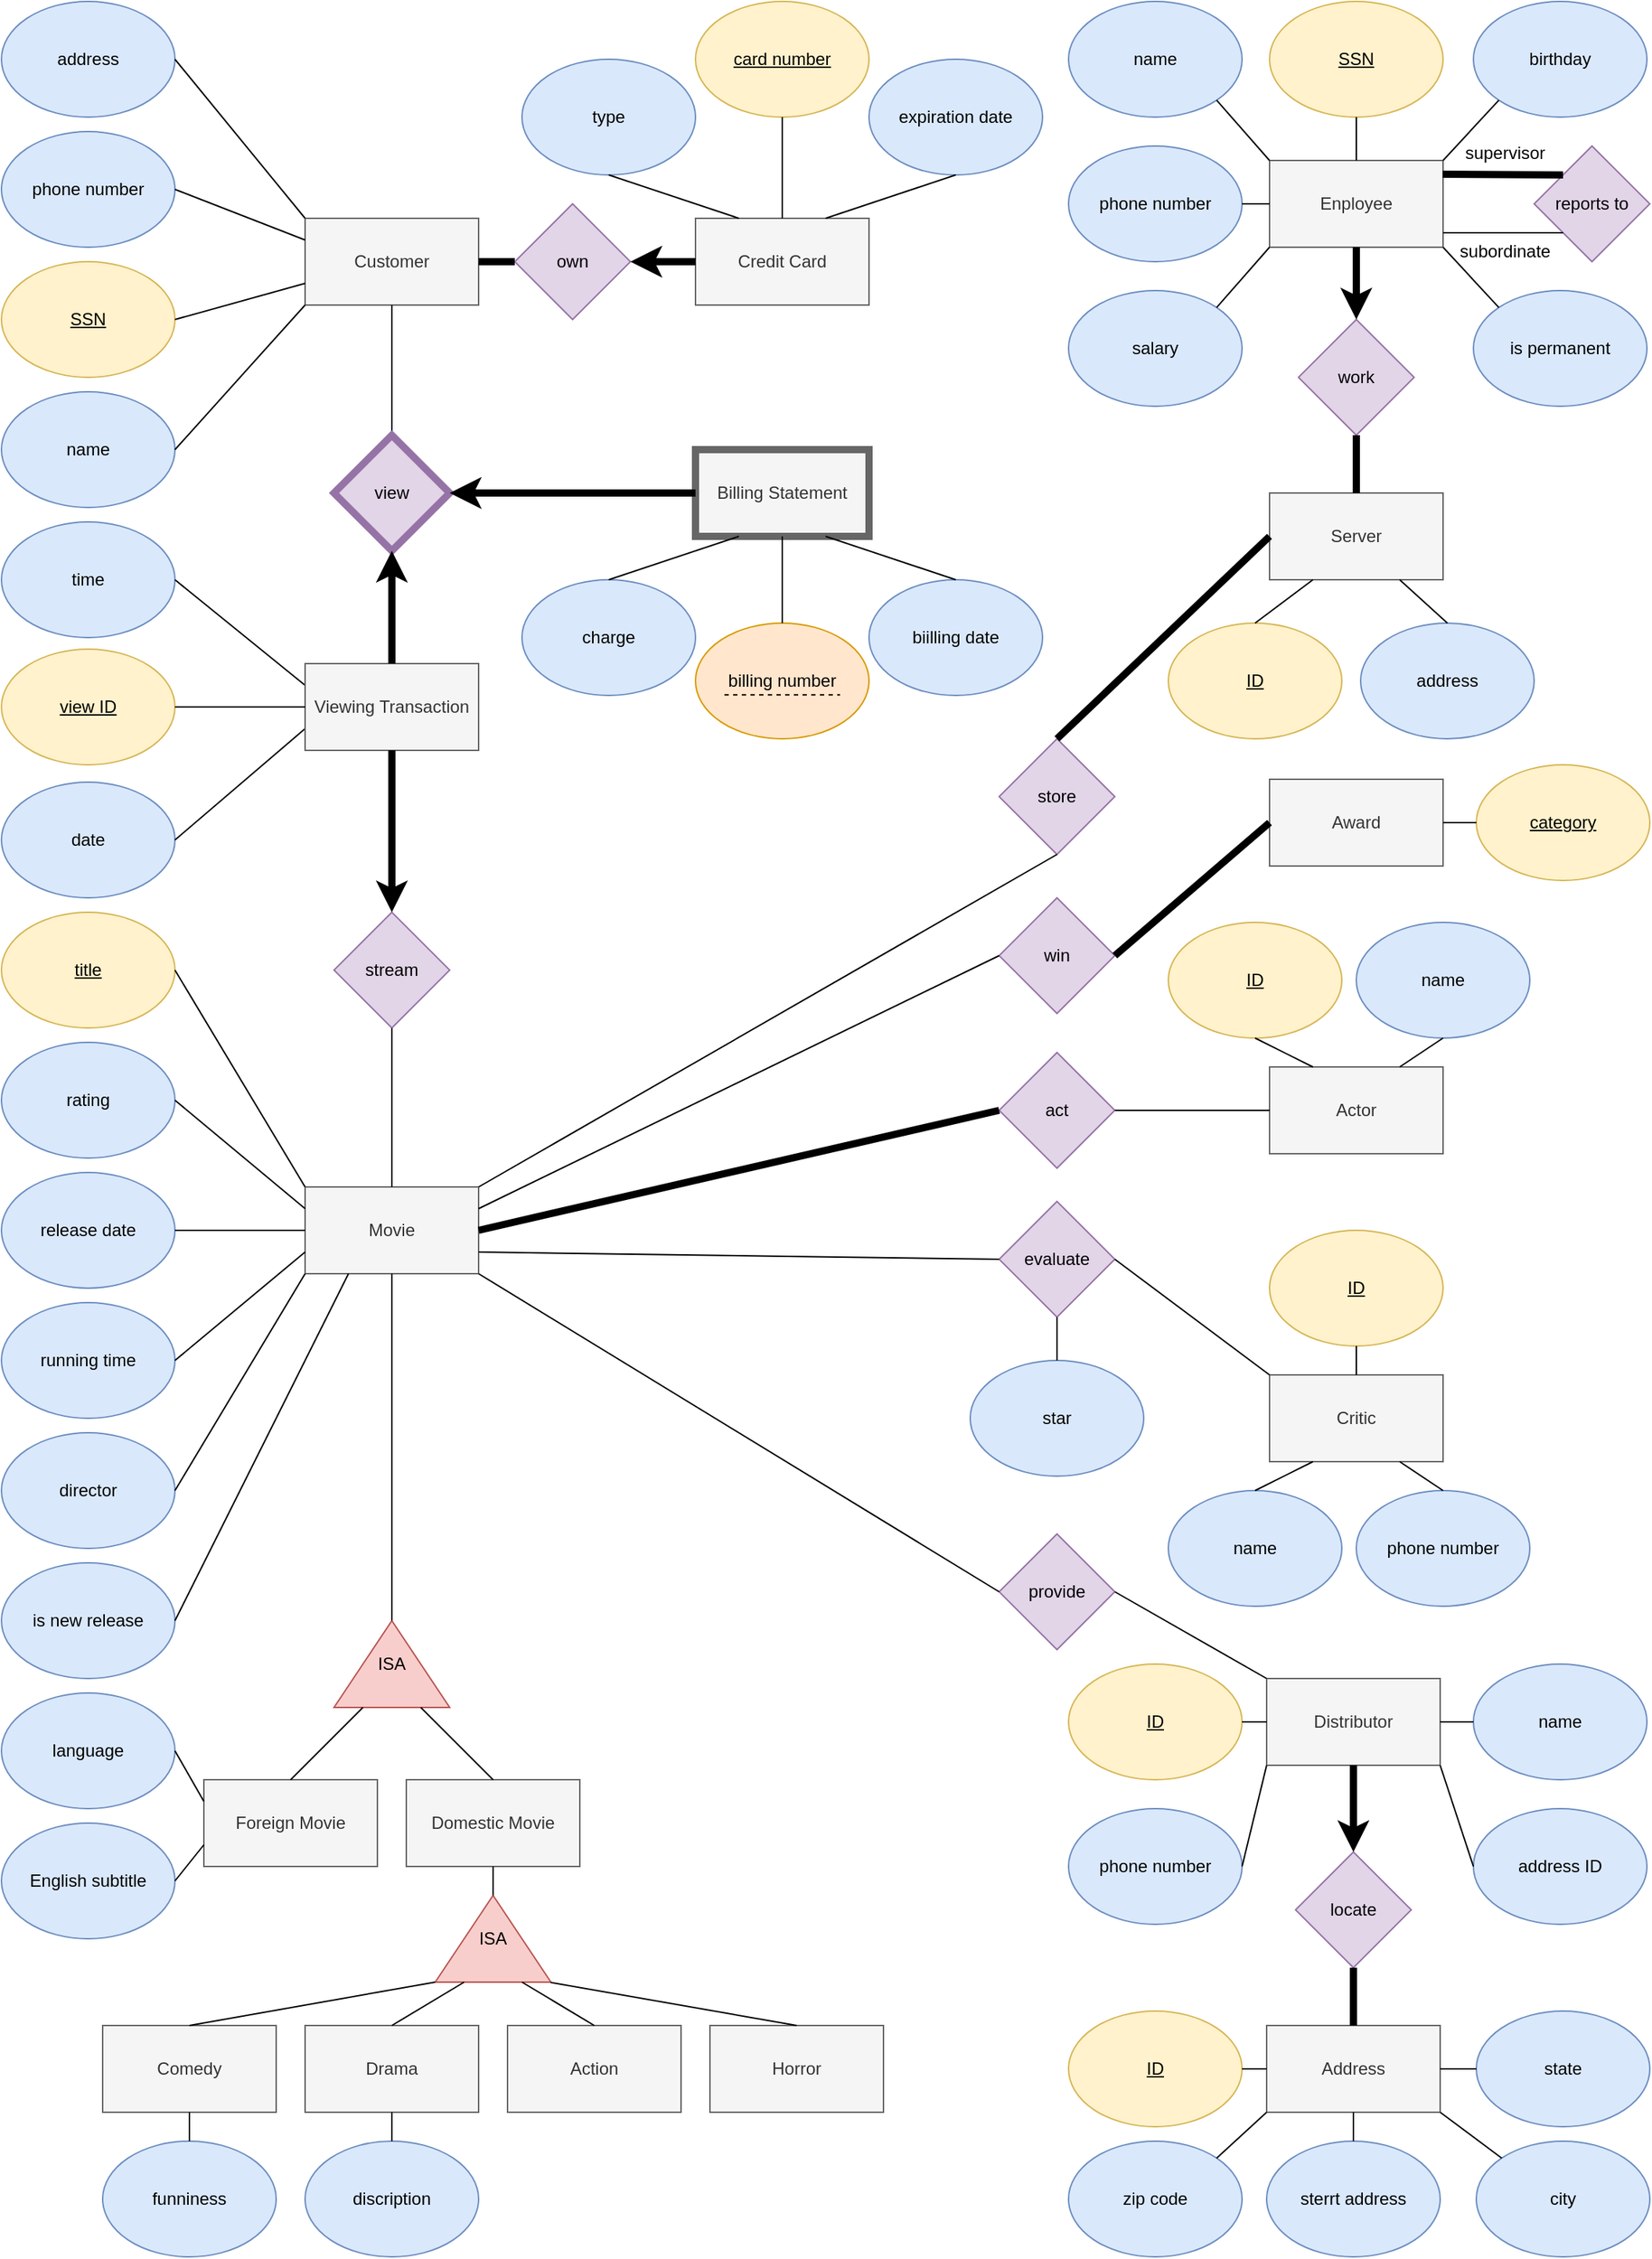 <mxfile version="20.8.16" type="device"><diagram name="第1頁" id="A04Di_nilx83HMJyMFbC"><mxGraphModel dx="794" dy="1194" grid="1" gridSize="10" guides="1" tooltips="1" connect="1" arrows="1" fold="1" page="1" pageScale="1" pageWidth="1169" pageHeight="1654" math="0" shadow="0"><root><mxCell id="0"/><mxCell id="1" parent="0"/><mxCell id="D5m95HK6AypyrsW_iM36-2" value="Movie" style="rounded=0;whiteSpace=wrap;html=1;fillColor=#f5f5f5;fontColor=#333333;strokeColor=#666666;" parent="1" vertex="1"><mxGeometry x="230" y="840" width="120" height="60" as="geometry"/></mxCell><mxCell id="D5m95HK6AypyrsW_iM36-3" value="ISA" style="triangle;whiteSpace=wrap;html=1;direction=north;fillColor=#f8cecc;strokeColor=#b85450;" parent="1" vertex="1"><mxGeometry x="250" y="1140" width="80" height="60" as="geometry"/></mxCell><mxCell id="D5m95HK6AypyrsW_iM36-4" value="Foreign Movie" style="rounded=0;whiteSpace=wrap;html=1;fillColor=#f5f5f5;fontColor=#333333;strokeColor=#666666;" parent="1" vertex="1"><mxGeometry x="160" y="1250" width="120" height="60" as="geometry"/></mxCell><mxCell id="D5m95HK6AypyrsW_iM36-5" value="Domestic Movie" style="rounded=0;whiteSpace=wrap;html=1;fillColor=#f5f5f5;fontColor=#333333;strokeColor=#666666;" parent="1" vertex="1"><mxGeometry x="300" y="1250" width="120" height="60" as="geometry"/></mxCell><mxCell id="D5m95HK6AypyrsW_iM36-6" value="" style="endArrow=none;html=1;rounded=0;entryX=0.5;entryY=1;entryDx=0;entryDy=0;exitX=1;exitY=0.5;exitDx=0;exitDy=0;" parent="1" source="D5m95HK6AypyrsW_iM36-3" target="D5m95HK6AypyrsW_iM36-2" edge="1"><mxGeometry width="50" height="50" relative="1" as="geometry"><mxPoint x="340" y="1090" as="sourcePoint"/><mxPoint x="280" y="1210" as="targetPoint"/></mxGeometry></mxCell><mxCell id="D5m95HK6AypyrsW_iM36-7" value="" style="endArrow=none;html=1;rounded=0;entryX=0;entryY=0.25;entryDx=0;entryDy=0;exitX=0.5;exitY=0;exitDx=0;exitDy=0;" parent="1" source="D5m95HK6AypyrsW_iM36-4" target="D5m95HK6AypyrsW_iM36-3" edge="1"><mxGeometry width="50" height="50" relative="1" as="geometry"><mxPoint x="230" y="1370" as="sourcePoint"/><mxPoint x="260" y="1170" as="targetPoint"/></mxGeometry></mxCell><mxCell id="D5m95HK6AypyrsW_iM36-8" value="" style="endArrow=none;html=1;rounded=0;exitX=0.5;exitY=0;exitDx=0;exitDy=0;entryX=0;entryY=0.75;entryDx=0;entryDy=0;" parent="1" source="D5m95HK6AypyrsW_iM36-5" target="D5m95HK6AypyrsW_iM36-3" edge="1"><mxGeometry width="50" height="50" relative="1" as="geometry"><mxPoint x="190" y="1330" as="sourcePoint"/><mxPoint x="350" y="1150" as="targetPoint"/></mxGeometry></mxCell><mxCell id="D5m95HK6AypyrsW_iM36-10" value="ISA" style="triangle;whiteSpace=wrap;html=1;direction=north;fillColor=#f8cecc;strokeColor=#b85450;" parent="1" vertex="1"><mxGeometry x="320" y="1330" width="80" height="60" as="geometry"/></mxCell><mxCell id="D5m95HK6AypyrsW_iM36-11" value="&lt;u&gt;title&lt;/u&gt;" style="ellipse;whiteSpace=wrap;html=1;fillColor=#fff2cc;strokeColor=#d6b656;" parent="1" vertex="1"><mxGeometry x="20" y="650" width="120" height="80" as="geometry"/></mxCell><mxCell id="D5m95HK6AypyrsW_iM36-12" value="release date" style="ellipse;whiteSpace=wrap;html=1;fillColor=#dae8fc;strokeColor=#6c8ebf;" parent="1" vertex="1"><mxGeometry x="20" y="830" width="120" height="80" as="geometry"/></mxCell><mxCell id="D5m95HK6AypyrsW_iM36-13" value="rating" style="ellipse;whiteSpace=wrap;html=1;fillColor=#dae8fc;strokeColor=#6c8ebf;" parent="1" vertex="1"><mxGeometry x="20" y="740" width="120" height="80" as="geometry"/></mxCell><mxCell id="D5m95HK6AypyrsW_iM36-14" value="running time" style="ellipse;whiteSpace=wrap;html=1;fillColor=#dae8fc;strokeColor=#6c8ebf;" parent="1" vertex="1"><mxGeometry x="20" y="920" width="120" height="80" as="geometry"/></mxCell><mxCell id="D5m95HK6AypyrsW_iM36-15" value="director" style="ellipse;whiteSpace=wrap;html=1;fillColor=#dae8fc;strokeColor=#6c8ebf;" parent="1" vertex="1"><mxGeometry x="20" y="1010" width="120" height="80" as="geometry"/></mxCell><mxCell id="D5m95HK6AypyrsW_iM36-17" value="" style="endArrow=none;html=1;rounded=0;exitX=1;exitY=0.5;exitDx=0;exitDy=0;entryX=0;entryY=0.25;entryDx=0;entryDy=0;" parent="1" source="D5m95HK6AypyrsW_iM36-13" target="D5m95HK6AypyrsW_iM36-2" edge="1"><mxGeometry width="50" height="50" relative="1" as="geometry"><mxPoint x="270" y="920" as="sourcePoint"/><mxPoint x="320" y="870" as="targetPoint"/></mxGeometry></mxCell><mxCell id="D5m95HK6AypyrsW_iM36-18" value="" style="endArrow=none;html=1;rounded=0;exitX=1;exitY=0.5;exitDx=0;exitDy=0;entryX=0;entryY=0.5;entryDx=0;entryDy=0;" parent="1" source="D5m95HK6AypyrsW_iM36-12" target="D5m95HK6AypyrsW_iM36-2" edge="1"><mxGeometry width="50" height="50" relative="1" as="geometry"><mxPoint x="270" y="920" as="sourcePoint"/><mxPoint x="320" y="870" as="targetPoint"/></mxGeometry></mxCell><mxCell id="D5m95HK6AypyrsW_iM36-19" value="" style="endArrow=none;html=1;rounded=0;exitX=1;exitY=0.5;exitDx=0;exitDy=0;entryX=0;entryY=0.75;entryDx=0;entryDy=0;" parent="1" source="D5m95HK6AypyrsW_iM36-14" target="D5m95HK6AypyrsW_iM36-2" edge="1"><mxGeometry width="50" height="50" relative="1" as="geometry"><mxPoint x="270" y="920" as="sourcePoint"/><mxPoint x="320" y="870" as="targetPoint"/></mxGeometry></mxCell><mxCell id="D5m95HK6AypyrsW_iM36-20" value="" style="endArrow=none;html=1;rounded=0;entryX=1;entryY=0.5;entryDx=0;entryDy=0;exitX=0;exitY=0;exitDx=0;exitDy=0;" parent="1" source="D5m95HK6AypyrsW_iM36-2" target="D5m95HK6AypyrsW_iM36-11" edge="1"><mxGeometry width="50" height="50" relative="1" as="geometry"><mxPoint x="270" y="920" as="sourcePoint"/><mxPoint x="320" y="870" as="targetPoint"/></mxGeometry></mxCell><mxCell id="D5m95HK6AypyrsW_iM36-21" value="" style="endArrow=none;html=1;rounded=0;entryX=1;entryY=0.5;entryDx=0;entryDy=0;exitX=0;exitY=1;exitDx=0;exitDy=0;" parent="1" source="D5m95HK6AypyrsW_iM36-2" target="D5m95HK6AypyrsW_iM36-15" edge="1"><mxGeometry width="50" height="50" relative="1" as="geometry"><mxPoint x="270" y="920" as="sourcePoint"/><mxPoint x="320" y="870" as="targetPoint"/></mxGeometry></mxCell><mxCell id="D5m95HK6AypyrsW_iM36-22" value="Actor" style="rounded=0;whiteSpace=wrap;html=1;fillColor=#f5f5f5;fontColor=#333333;strokeColor=#666666;" parent="1" vertex="1"><mxGeometry x="897" y="757" width="120" height="60" as="geometry"/></mxCell><mxCell id="D5m95HK6AypyrsW_iM36-23" value="&lt;u&gt;ID&lt;/u&gt;" style="ellipse;whiteSpace=wrap;html=1;fillColor=#fff2cc;strokeColor=#d6b656;" parent="1" vertex="1"><mxGeometry x="827" y="657" width="120" height="80" as="geometry"/></mxCell><mxCell id="D5m95HK6AypyrsW_iM36-24" value="name" style="ellipse;whiteSpace=wrap;html=1;fillColor=#dae8fc;strokeColor=#6c8ebf;" parent="1" vertex="1"><mxGeometry x="957" y="657" width="120" height="80" as="geometry"/></mxCell><mxCell id="D5m95HK6AypyrsW_iM36-25" value="act" style="rhombus;whiteSpace=wrap;html=1;fillColor=#e1d5e7;strokeColor=#9673a6;" parent="1" vertex="1"><mxGeometry x="710" y="747" width="80" height="80" as="geometry"/></mxCell><mxCell id="D5m95HK6AypyrsW_iM36-26" value="" style="endArrow=none;html=1;rounded=0;exitX=1;exitY=0.5;exitDx=0;exitDy=0;entryX=0;entryY=0.5;entryDx=0;entryDy=0;strokeWidth=5;" parent="1" source="D5m95HK6AypyrsW_iM36-2" target="D5m95HK6AypyrsW_iM36-25" edge="1"><mxGeometry width="50" height="50" relative="1" as="geometry"><mxPoint x="470" y="870" as="sourcePoint"/><mxPoint x="670" y="940" as="targetPoint"/></mxGeometry></mxCell><mxCell id="D5m95HK6AypyrsW_iM36-27" value="" style="endArrow=none;html=1;rounded=0;entryX=0;entryY=0.5;entryDx=0;entryDy=0;exitX=1;exitY=0.5;exitDx=0;exitDy=0;" parent="1" source="D5m95HK6AypyrsW_iM36-25" target="D5m95HK6AypyrsW_iM36-22" edge="1"><mxGeometry width="50" height="50" relative="1" as="geometry"><mxPoint x="827" y="787" as="sourcePoint"/><mxPoint x="847" y="737" as="targetPoint"/></mxGeometry></mxCell><mxCell id="D5m95HK6AypyrsW_iM36-28" value="" style="endArrow=none;html=1;rounded=0;strokeWidth=1;entryX=0.5;entryY=1;entryDx=0;entryDy=0;exitX=0.25;exitY=0;exitDx=0;exitDy=0;" parent="1" source="D5m95HK6AypyrsW_iM36-22" target="D5m95HK6AypyrsW_iM36-23" edge="1"><mxGeometry width="50" height="50" relative="1" as="geometry"><mxPoint x="797" y="787" as="sourcePoint"/><mxPoint x="847" y="737" as="targetPoint"/></mxGeometry></mxCell><mxCell id="D5m95HK6AypyrsW_iM36-29" value="" style="endArrow=none;html=1;rounded=0;strokeWidth=1;entryX=0.5;entryY=1;entryDx=0;entryDy=0;exitX=0.75;exitY=0;exitDx=0;exitDy=0;" parent="1" source="D5m95HK6AypyrsW_iM36-22" target="D5m95HK6AypyrsW_iM36-24" edge="1"><mxGeometry width="50" height="50" relative="1" as="geometry"><mxPoint x="787" y="787" as="sourcePoint"/><mxPoint x="837" y="737" as="targetPoint"/></mxGeometry></mxCell><mxCell id="D5m95HK6AypyrsW_iM36-30" value="" style="endArrow=none;html=1;rounded=0;strokeWidth=1;exitX=0.5;exitY=1;exitDx=0;exitDy=0;entryX=1;entryY=0.5;entryDx=0;entryDy=0;" parent="1" source="D5m95HK6AypyrsW_iM36-5" target="D5m95HK6AypyrsW_iM36-10" edge="1"><mxGeometry width="50" height="50" relative="1" as="geometry"><mxPoint x="440" y="1190" as="sourcePoint"/><mxPoint x="490" y="1140" as="targetPoint"/></mxGeometry></mxCell><mxCell id="D5m95HK6AypyrsW_iM36-31" value="language" style="ellipse;whiteSpace=wrap;html=1;fillColor=#dae8fc;strokeColor=#6c8ebf;" parent="1" vertex="1"><mxGeometry x="20" y="1190" width="120" height="80" as="geometry"/></mxCell><mxCell id="D5m95HK6AypyrsW_iM36-32" value="English subtitle" style="ellipse;whiteSpace=wrap;html=1;fillColor=#dae8fc;strokeColor=#6c8ebf;" parent="1" vertex="1"><mxGeometry x="20" y="1280" width="120" height="80" as="geometry"/></mxCell><mxCell id="D5m95HK6AypyrsW_iM36-33" value="" style="endArrow=none;html=1;rounded=0;strokeWidth=1;exitX=1;exitY=0.5;exitDx=0;exitDy=0;entryX=0;entryY=0.25;entryDx=0;entryDy=0;" parent="1" source="D5m95HK6AypyrsW_iM36-31" target="D5m95HK6AypyrsW_iM36-4" edge="1"><mxGeometry width="50" height="50" relative="1" as="geometry"><mxPoint x="280" y="1230" as="sourcePoint"/><mxPoint x="330" y="1180" as="targetPoint"/></mxGeometry></mxCell><mxCell id="D5m95HK6AypyrsW_iM36-34" value="" style="endArrow=none;html=1;rounded=0;strokeWidth=1;exitX=1;exitY=0.5;exitDx=0;exitDy=0;entryX=0;entryY=0.75;entryDx=0;entryDy=0;" parent="1" source="D5m95HK6AypyrsW_iM36-32" target="D5m95HK6AypyrsW_iM36-4" edge="1"><mxGeometry width="50" height="50" relative="1" as="geometry"><mxPoint x="280" y="1230" as="sourcePoint"/><mxPoint x="330" y="1180" as="targetPoint"/></mxGeometry></mxCell><mxCell id="D5m95HK6AypyrsW_iM36-35" value="Drama" style="rounded=0;whiteSpace=wrap;html=1;fillColor=#f5f5f5;fontColor=#333333;strokeColor=#666666;" parent="1" vertex="1"><mxGeometry x="230" y="1420" width="120" height="60" as="geometry"/></mxCell><mxCell id="D5m95HK6AypyrsW_iM36-37" value="Action" style="rounded=0;whiteSpace=wrap;html=1;fillColor=#f5f5f5;fontColor=#333333;strokeColor=#666666;" parent="1" vertex="1"><mxGeometry x="370" y="1420" width="120" height="60" as="geometry"/></mxCell><mxCell id="D5m95HK6AypyrsW_iM36-38" value="Horror" style="rounded=0;whiteSpace=wrap;html=1;fillColor=#f5f5f5;fontColor=#333333;strokeColor=#666666;" parent="1" vertex="1"><mxGeometry x="510" y="1420" width="120" height="60" as="geometry"/></mxCell><mxCell id="D5m95HK6AypyrsW_iM36-39" value="Comedy" style="rounded=0;whiteSpace=wrap;html=1;fillColor=#f5f5f5;fontColor=#333333;strokeColor=#666666;" parent="1" vertex="1"><mxGeometry x="90" y="1420" width="120" height="60" as="geometry"/></mxCell><mxCell id="D5m95HK6AypyrsW_iM36-40" value="" style="endArrow=none;html=1;rounded=0;strokeWidth=1;exitX=0.5;exitY=0;exitDx=0;exitDy=0;entryX=0;entryY=0;entryDx=0;entryDy=0;entryPerimeter=0;" parent="1" source="D5m95HK6AypyrsW_iM36-39" target="D5m95HK6AypyrsW_iM36-10" edge="1"><mxGeometry width="50" height="50" relative="1" as="geometry"><mxPoint x="280" y="1200" as="sourcePoint"/><mxPoint x="330" y="1150" as="targetPoint"/></mxGeometry></mxCell><mxCell id="D5m95HK6AypyrsW_iM36-41" value="" style="endArrow=none;html=1;rounded=0;strokeWidth=1;exitX=0.5;exitY=0;exitDx=0;exitDy=0;entryX=0;entryY=0.25;entryDx=0;entryDy=0;" parent="1" source="D5m95HK6AypyrsW_iM36-35" target="D5m95HK6AypyrsW_iM36-10" edge="1"><mxGeometry width="50" height="50" relative="1" as="geometry"><mxPoint x="280" y="1200" as="sourcePoint"/><mxPoint x="330" y="1150" as="targetPoint"/></mxGeometry></mxCell><mxCell id="D5m95HK6AypyrsW_iM36-42" value="" style="endArrow=none;html=1;rounded=0;strokeWidth=1;exitX=0.5;exitY=0;exitDx=0;exitDy=0;entryX=0;entryY=0.75;entryDx=0;entryDy=0;" parent="1" source="D5m95HK6AypyrsW_iM36-37" target="D5m95HK6AypyrsW_iM36-10" edge="1"><mxGeometry width="50" height="50" relative="1" as="geometry"><mxPoint x="280" y="1200" as="sourcePoint"/><mxPoint x="330" y="1150" as="targetPoint"/></mxGeometry></mxCell><mxCell id="D5m95HK6AypyrsW_iM36-43" value="" style="endArrow=none;html=1;rounded=0;strokeWidth=1;entryX=0.5;entryY=0;entryDx=0;entryDy=0;exitX=-0.003;exitY=0.996;exitDx=0;exitDy=0;exitPerimeter=0;" parent="1" source="D5m95HK6AypyrsW_iM36-10" target="D5m95HK6AypyrsW_iM36-38" edge="1"><mxGeometry width="50" height="50" relative="1" as="geometry"><mxPoint x="280" y="1200" as="sourcePoint"/><mxPoint x="330" y="1150" as="targetPoint"/></mxGeometry></mxCell><mxCell id="NznWK55t8yHuYqQSV-G--1" value="discription" style="ellipse;whiteSpace=wrap;html=1;fillColor=#dae8fc;strokeColor=#6c8ebf;" parent="1" vertex="1"><mxGeometry x="230" y="1500" width="120" height="80" as="geometry"/></mxCell><mxCell id="NznWK55t8yHuYqQSV-G--2" value="funniness" style="ellipse;whiteSpace=wrap;html=1;fillColor=#dae8fc;strokeColor=#6c8ebf;" parent="1" vertex="1"><mxGeometry x="90" y="1500" width="120" height="80" as="geometry"/></mxCell><mxCell id="NznWK55t8yHuYqQSV-G--3" value="Critic" style="rounded=0;whiteSpace=wrap;html=1;fillColor=#f5f5f5;fontColor=#333333;strokeColor=#666666;" parent="1" vertex="1"><mxGeometry x="897" y="970" width="120" height="60" as="geometry"/></mxCell><mxCell id="NznWK55t8yHuYqQSV-G--4" value="evaluate" style="rhombus;whiteSpace=wrap;html=1;fillColor=#e1d5e7;strokeColor=#9673a6;" parent="1" vertex="1"><mxGeometry x="710" y="850" width="80" height="80" as="geometry"/></mxCell><mxCell id="NznWK55t8yHuYqQSV-G--5" value="star" style="ellipse;whiteSpace=wrap;html=1;fillColor=#dae8fc;strokeColor=#6c8ebf;" parent="1" vertex="1"><mxGeometry x="690" y="960" width="120" height="80" as="geometry"/></mxCell><mxCell id="NznWK55t8yHuYqQSV-G--6" value="" style="endArrow=none;html=1;rounded=0;entryX=0.5;entryY=1;entryDx=0;entryDy=0;exitX=0.5;exitY=0;exitDx=0;exitDy=0;" parent="1" target="NznWK55t8yHuYqQSV-G--4" edge="1"><mxGeometry width="50" height="50" relative="1" as="geometry"><mxPoint x="750.0" y="960" as="sourcePoint"/><mxPoint x="670" y="920" as="targetPoint"/></mxGeometry></mxCell><mxCell id="NznWK55t8yHuYqQSV-G--7" value="" style="endArrow=none;html=1;rounded=0;entryX=0;entryY=0.5;entryDx=0;entryDy=0;exitX=1;exitY=0.75;exitDx=0;exitDy=0;" parent="1" source="D5m95HK6AypyrsW_iM36-2" target="NznWK55t8yHuYqQSV-G--4" edge="1"><mxGeometry width="50" height="50" relative="1" as="geometry"><mxPoint x="370" y="1070" as="sourcePoint"/><mxPoint x="670" y="1060" as="targetPoint"/></mxGeometry></mxCell><mxCell id="NznWK55t8yHuYqQSV-G--8" value="" style="endArrow=none;html=1;rounded=0;entryX=0;entryY=0;entryDx=0;entryDy=0;exitX=1;exitY=0.5;exitDx=0;exitDy=0;" parent="1" source="NznWK55t8yHuYqQSV-G--4" target="NznWK55t8yHuYqQSV-G--3" edge="1"><mxGeometry width="50" height="50" relative="1" as="geometry"><mxPoint x="620" y="970" as="sourcePoint"/><mxPoint x="670" y="920" as="targetPoint"/></mxGeometry></mxCell><mxCell id="NznWK55t8yHuYqQSV-G--9" value="&lt;u&gt;ID&lt;/u&gt;" style="ellipse;whiteSpace=wrap;html=1;fillColor=#fff2cc;strokeColor=#d6b656;" parent="1" vertex="1"><mxGeometry x="897" y="870" width="120" height="80" as="geometry"/></mxCell><mxCell id="NznWK55t8yHuYqQSV-G--10" value="name" style="ellipse;whiteSpace=wrap;html=1;fillColor=#dae8fc;strokeColor=#6c8ebf;" parent="1" vertex="1"><mxGeometry x="827" y="1050" width="120" height="80" as="geometry"/></mxCell><mxCell id="NznWK55t8yHuYqQSV-G--11" value="phone number" style="ellipse;whiteSpace=wrap;html=1;fillColor=#dae8fc;strokeColor=#6c8ebf;" parent="1" vertex="1"><mxGeometry x="957" y="1050" width="120" height="80" as="geometry"/></mxCell><mxCell id="NznWK55t8yHuYqQSV-G--12" value="" style="endArrow=none;html=1;rounded=0;entryX=0.5;entryY=1;entryDx=0;entryDy=0;exitX=0.5;exitY=0;exitDx=0;exitDy=0;" parent="1" source="NznWK55t8yHuYqQSV-G--3" target="NznWK55t8yHuYqQSV-G--9" edge="1"><mxGeometry width="50" height="50" relative="1" as="geometry"><mxPoint x="830" y="940" as="sourcePoint"/><mxPoint x="880" y="890" as="targetPoint"/></mxGeometry></mxCell><mxCell id="NznWK55t8yHuYqQSV-G--13" value="" style="endArrow=none;html=1;rounded=0;exitX=0.5;exitY=0;exitDx=0;exitDy=0;entryX=0.25;entryY=1;entryDx=0;entryDy=0;" parent="1" source="NznWK55t8yHuYqQSV-G--10" target="NznWK55t8yHuYqQSV-G--3" edge="1"><mxGeometry width="50" height="50" relative="1" as="geometry"><mxPoint x="830" y="980" as="sourcePoint"/><mxPoint x="880" y="930" as="targetPoint"/></mxGeometry></mxCell><mxCell id="NznWK55t8yHuYqQSV-G--14" value="" style="endArrow=none;html=1;rounded=0;entryX=0.5;entryY=0;entryDx=0;entryDy=0;exitX=0.75;exitY=1;exitDx=0;exitDy=0;" parent="1" source="NznWK55t8yHuYqQSV-G--3" target="NznWK55t8yHuYqQSV-G--11" edge="1"><mxGeometry width="50" height="50" relative="1" as="geometry"><mxPoint x="830" y="980" as="sourcePoint"/><mxPoint x="880" y="930" as="targetPoint"/></mxGeometry></mxCell><mxCell id="NznWK55t8yHuYqQSV-G--15" value="" style="endArrow=none;html=1;rounded=0;exitX=0.5;exitY=0;exitDx=0;exitDy=0;entryX=0.5;entryY=1;entryDx=0;entryDy=0;" parent="1" source="NznWK55t8yHuYqQSV-G--2" target="D5m95HK6AypyrsW_iM36-39" edge="1"><mxGeometry width="50" height="50" relative="1" as="geometry"><mxPoint x="400" y="1340" as="sourcePoint"/><mxPoint x="450" y="1290" as="targetPoint"/></mxGeometry></mxCell><mxCell id="NznWK55t8yHuYqQSV-G--16" value="" style="endArrow=none;html=1;rounded=0;exitX=0.5;exitY=0;exitDx=0;exitDy=0;entryX=0.5;entryY=1;entryDx=0;entryDy=0;" parent="1" source="NznWK55t8yHuYqQSV-G--1" target="D5m95HK6AypyrsW_iM36-35" edge="1"><mxGeometry width="50" height="50" relative="1" as="geometry"><mxPoint x="400" y="1340" as="sourcePoint"/><mxPoint x="450" y="1290" as="targetPoint"/></mxGeometry></mxCell><mxCell id="NznWK55t8yHuYqQSV-G--17" value="Award" style="rounded=0;whiteSpace=wrap;html=1;fillColor=#f5f5f5;fontColor=#333333;strokeColor=#666666;" parent="1" vertex="1"><mxGeometry x="897" y="558" width="120" height="60" as="geometry"/></mxCell><mxCell id="NznWK55t8yHuYqQSV-G--18" value="win" style="rhombus;whiteSpace=wrap;html=1;fillColor=#e1d5e7;strokeColor=#9673a6;" parent="1" vertex="1"><mxGeometry x="710" y="640" width="80" height="80" as="geometry"/></mxCell><mxCell id="NznWK55t8yHuYqQSV-G--19" value="" style="endArrow=none;html=1;rounded=0;entryX=0;entryY=0.5;entryDx=0;entryDy=0;exitX=1;exitY=0.25;exitDx=0;exitDy=0;" parent="1" source="D5m95HK6AypyrsW_iM36-2" target="NznWK55t8yHuYqQSV-G--18" edge="1"><mxGeometry width="50" height="50" relative="1" as="geometry"><mxPoint x="350" y="840" as="sourcePoint"/><mxPoint x="670" y="820" as="targetPoint"/></mxGeometry></mxCell><mxCell id="NznWK55t8yHuYqQSV-G--20" value="" style="endArrow=none;html=1;rounded=0;entryX=0;entryY=0.5;entryDx=0;entryDy=0;exitX=1;exitY=0.5;exitDx=0;exitDy=0;strokeWidth=5;" parent="1" source="NznWK55t8yHuYqQSV-G--18" target="NznWK55t8yHuYqQSV-G--17" edge="1"><mxGeometry width="50" height="50" relative="1" as="geometry"><mxPoint x="780" y="1080" as="sourcePoint"/><mxPoint x="830" y="1030" as="targetPoint"/></mxGeometry></mxCell><mxCell id="NznWK55t8yHuYqQSV-G--21" value="&lt;u&gt;category&lt;/u&gt;" style="ellipse;whiteSpace=wrap;html=1;fillColor=#fff2cc;strokeColor=#d6b656;" parent="1" vertex="1"><mxGeometry x="1040" y="548" width="120" height="80" as="geometry"/></mxCell><mxCell id="NznWK55t8yHuYqQSV-G--22" value="" style="endArrow=none;html=1;rounded=0;entryX=0;entryY=0.5;entryDx=0;entryDy=0;exitX=1;exitY=0.5;exitDx=0;exitDy=0;" parent="1" source="NznWK55t8yHuYqQSV-G--17" target="NznWK55t8yHuYqQSV-G--21" edge="1"><mxGeometry width="50" height="50" relative="1" as="geometry"><mxPoint x="957" y="558" as="sourcePoint"/><mxPoint x="957" y="538" as="targetPoint"/></mxGeometry></mxCell><mxCell id="NznWK55t8yHuYqQSV-G--23" value="Server" style="rounded=0;whiteSpace=wrap;html=1;fillColor=#f5f5f5;fontColor=#333333;strokeColor=#666666;" parent="1" vertex="1"><mxGeometry x="897" y="360" width="120" height="60" as="geometry"/></mxCell><mxCell id="NznWK55t8yHuYqQSV-G--24" value="store" style="rhombus;whiteSpace=wrap;html=1;fillColor=#e1d5e7;strokeColor=#9673a6;" parent="1" vertex="1"><mxGeometry x="710" y="530" width="80" height="80" as="geometry"/></mxCell><mxCell id="NznWK55t8yHuYqQSV-G--25" value="" style="endArrow=none;html=1;rounded=0;exitX=0;exitY=0.5;exitDx=0;exitDy=0;entryX=0.5;entryY=0;entryDx=0;entryDy=0;strokeWidth=5;" parent="1" source="NznWK55t8yHuYqQSV-G--23" target="NznWK55t8yHuYqQSV-G--24" edge="1"><mxGeometry width="50" height="50" relative="1" as="geometry"><mxPoint x="630" y="640" as="sourcePoint"/><mxPoint x="680" y="590" as="targetPoint"/></mxGeometry></mxCell><mxCell id="NznWK55t8yHuYqQSV-G--26" value="" style="endArrow=none;html=1;rounded=0;exitX=0.5;exitY=1;exitDx=0;exitDy=0;entryX=1;entryY=0;entryDx=0;entryDy=0;" parent="1" source="NznWK55t8yHuYqQSV-G--24" target="D5m95HK6AypyrsW_iM36-2" edge="1"><mxGeometry width="50" height="50" relative="1" as="geometry"><mxPoint x="590" y="700" as="sourcePoint"/><mxPoint x="640" y="650" as="targetPoint"/></mxGeometry></mxCell><mxCell id="NznWK55t8yHuYqQSV-G--27" value="address" style="ellipse;whiteSpace=wrap;html=1;fillColor=#dae8fc;strokeColor=#6c8ebf;" parent="1" vertex="1"><mxGeometry x="960" y="450" width="120" height="80" as="geometry"/></mxCell><mxCell id="NznWK55t8yHuYqQSV-G--28" value="&lt;u&gt;ID&lt;/u&gt;" style="ellipse;whiteSpace=wrap;html=1;fillColor=#fff2cc;strokeColor=#d6b656;" parent="1" vertex="1"><mxGeometry x="827" y="450" width="120" height="80" as="geometry"/></mxCell><mxCell id="NznWK55t8yHuYqQSV-G--29" value="" style="endArrow=none;html=1;rounded=0;exitX=0.5;exitY=0;exitDx=0;exitDy=0;entryX=0.25;entryY=1;entryDx=0;entryDy=0;" parent="1" source="NznWK55t8yHuYqQSV-G--28" target="NznWK55t8yHuYqQSV-G--23" edge="1"><mxGeometry width="50" height="50" relative="1" as="geometry"><mxPoint x="1257" y="510" as="sourcePoint"/><mxPoint x="1307" y="460" as="targetPoint"/></mxGeometry></mxCell><mxCell id="NznWK55t8yHuYqQSV-G--30" value="" style="endArrow=none;html=1;rounded=0;exitX=0.5;exitY=0;exitDx=0;exitDy=0;entryX=0.75;entryY=1;entryDx=0;entryDy=0;" parent="1" source="NznWK55t8yHuYqQSV-G--27" target="NznWK55t8yHuYqQSV-G--23" edge="1"><mxGeometry width="50" height="50" relative="1" as="geometry"><mxPoint x="1257" y="510" as="sourcePoint"/><mxPoint x="1307" y="460" as="targetPoint"/></mxGeometry></mxCell><mxCell id="JEzbygm4vXafP6gyVN2V-1" value="stream" style="rhombus;whiteSpace=wrap;html=1;fillColor=#e1d5e7;strokeColor=#9673a6;" parent="1" vertex="1"><mxGeometry x="250" y="650" width="80" height="80" as="geometry"/></mxCell><mxCell id="JEzbygm4vXafP6gyVN2V-2" value="Customer" style="rounded=0;whiteSpace=wrap;html=1;fillColor=#f5f5f5;fontColor=#333333;strokeColor=#666666;" parent="1" vertex="1"><mxGeometry x="230" y="170" width="120" height="60" as="geometry"/></mxCell><mxCell id="JEzbygm4vXafP6gyVN2V-6" value="" style="endArrow=none;html=1;rounded=0;strokeWidth=1;entryX=0.5;entryY=1;entryDx=0;entryDy=0;exitX=0.5;exitY=0;exitDx=0;exitDy=0;" parent="1" source="o6tNFpfCkk_kiyNVPyMg-4" target="JEzbygm4vXafP6gyVN2V-2" edge="1"><mxGeometry width="50" height="50" relative="1" as="geometry"><mxPoint x="290" y="280" as="sourcePoint"/><mxPoint x="390" y="540" as="targetPoint"/></mxGeometry></mxCell><mxCell id="JEzbygm4vXafP6gyVN2V-7" value="&lt;u&gt;SSN&lt;/u&gt;" style="ellipse;whiteSpace=wrap;html=1;fillColor=#fff2cc;strokeColor=#d6b656;" parent="1" vertex="1"><mxGeometry x="20" y="200" width="120" height="80" as="geometry"/></mxCell><mxCell id="JEzbygm4vXafP6gyVN2V-8" value="name" style="ellipse;whiteSpace=wrap;html=1;fillColor=#dae8fc;strokeColor=#6c8ebf;" parent="1" vertex="1"><mxGeometry x="20" y="290" width="120" height="80" as="geometry"/></mxCell><mxCell id="JEzbygm4vXafP6gyVN2V-9" value="phone number" style="ellipse;whiteSpace=wrap;html=1;fillColor=#dae8fc;strokeColor=#6c8ebf;" parent="1" vertex="1"><mxGeometry x="20" y="110" width="120" height="80" as="geometry"/></mxCell><mxCell id="JEzbygm4vXafP6gyVN2V-10" value="address" style="ellipse;whiteSpace=wrap;html=1;fillColor=#dae8fc;strokeColor=#6c8ebf;" parent="1" vertex="1"><mxGeometry x="20" y="20" width="120" height="80" as="geometry"/></mxCell><mxCell id="JEzbygm4vXafP6gyVN2V-11" value="" style="endArrow=none;html=1;rounded=0;strokeWidth=1;exitX=0;exitY=0;exitDx=0;exitDy=0;" parent="1" source="JEzbygm4vXafP6gyVN2V-2" edge="1"><mxGeometry width="50" height="50" relative="1" as="geometry"><mxPoint x="340" y="300" as="sourcePoint"/><mxPoint x="140" y="60" as="targetPoint"/></mxGeometry></mxCell><mxCell id="JEzbygm4vXafP6gyVN2V-12" value="" style="endArrow=none;html=1;rounded=0;strokeWidth=1;exitX=1;exitY=0.5;exitDx=0;exitDy=0;entryX=0;entryY=0.25;entryDx=0;entryDy=0;" parent="1" source="JEzbygm4vXafP6gyVN2V-9" target="JEzbygm4vXafP6gyVN2V-2" edge="1"><mxGeometry width="50" height="50" relative="1" as="geometry"><mxPoint x="340" y="300" as="sourcePoint"/><mxPoint x="390" y="250" as="targetPoint"/></mxGeometry></mxCell><mxCell id="JEzbygm4vXafP6gyVN2V-13" value="" style="endArrow=none;html=1;rounded=0;strokeWidth=1;exitX=1;exitY=0.5;exitDx=0;exitDy=0;entryX=0;entryY=0.75;entryDx=0;entryDy=0;" parent="1" source="JEzbygm4vXafP6gyVN2V-7" target="JEzbygm4vXafP6gyVN2V-2" edge="1"><mxGeometry width="50" height="50" relative="1" as="geometry"><mxPoint x="340" y="300" as="sourcePoint"/><mxPoint x="390" y="250" as="targetPoint"/></mxGeometry></mxCell><mxCell id="JEzbygm4vXafP6gyVN2V-14" value="" style="endArrow=none;html=1;rounded=0;strokeWidth=1;exitX=1;exitY=0.5;exitDx=0;exitDy=0;entryX=0;entryY=1;entryDx=0;entryDy=0;" parent="1" source="JEzbygm4vXafP6gyVN2V-8" target="JEzbygm4vXafP6gyVN2V-2" edge="1"><mxGeometry width="50" height="50" relative="1" as="geometry"><mxPoint x="340" y="300" as="sourcePoint"/><mxPoint x="390" y="250" as="targetPoint"/></mxGeometry></mxCell><mxCell id="JEzbygm4vXafP6gyVN2V-15" value="Distributor" style="rounded=0;whiteSpace=wrap;html=1;fillColor=#f5f5f5;fontColor=#333333;strokeColor=#666666;" parent="1" vertex="1"><mxGeometry x="895" y="1180" width="120" height="60" as="geometry"/></mxCell><mxCell id="JEzbygm4vXafP6gyVN2V-16" value="provide" style="rhombus;whiteSpace=wrap;html=1;fillColor=#e1d5e7;strokeColor=#9673a6;" parent="1" vertex="1"><mxGeometry x="710" y="1080" width="80" height="80" as="geometry"/></mxCell><mxCell id="JEzbygm4vXafP6gyVN2V-18" value="" style="endArrow=none;html=1;rounded=0;strokeWidth=1;entryX=0;entryY=0;entryDx=0;entryDy=0;exitX=1;exitY=0.5;exitDx=0;exitDy=0;" parent="1" source="JEzbygm4vXafP6gyVN2V-16" target="JEzbygm4vXafP6gyVN2V-15" edge="1"><mxGeometry width="50" height="50" relative="1" as="geometry"><mxPoint x="660" y="1290" as="sourcePoint"/><mxPoint x="710" y="1240" as="targetPoint"/></mxGeometry></mxCell><mxCell id="JEzbygm4vXafP6gyVN2V-19" value="name" style="ellipse;whiteSpace=wrap;html=1;fillColor=#dae8fc;strokeColor=#6c8ebf;" parent="1" vertex="1"><mxGeometry x="1038" y="1170" width="120" height="80" as="geometry"/></mxCell><mxCell id="JEzbygm4vXafP6gyVN2V-20" value="address ID" style="ellipse;whiteSpace=wrap;html=1;fillColor=#dae8fc;strokeColor=#6c8ebf;" parent="1" vertex="1"><mxGeometry x="1038" y="1270" width="120" height="80" as="geometry"/></mxCell><mxCell id="JEzbygm4vXafP6gyVN2V-21" value="phone number" style="ellipse;whiteSpace=wrap;html=1;fillColor=#dae8fc;strokeColor=#6c8ebf;" parent="1" vertex="1"><mxGeometry x="758" y="1270" width="120" height="80" as="geometry"/></mxCell><mxCell id="JEzbygm4vXafP6gyVN2V-22" value="&lt;u&gt;ID&lt;/u&gt;" style="ellipse;whiteSpace=wrap;html=1;fillColor=#fff2cc;strokeColor=#d6b656;" parent="1" vertex="1"><mxGeometry x="758" y="1170" width="120" height="80" as="geometry"/></mxCell><mxCell id="JEzbygm4vXafP6gyVN2V-24" value="" style="endArrow=none;html=1;rounded=0;strokeWidth=1;entryX=1;entryY=0.5;entryDx=0;entryDy=0;exitX=0;exitY=1;exitDx=0;exitDy=0;" parent="1" source="JEzbygm4vXafP6gyVN2V-15" target="JEzbygm4vXafP6gyVN2V-21" edge="1"><mxGeometry width="50" height="50" relative="1" as="geometry"><mxPoint x="658" y="1150" as="sourcePoint"/><mxPoint x="708" y="1100" as="targetPoint"/></mxGeometry></mxCell><mxCell id="JEzbygm4vXafP6gyVN2V-25" value="" style="endArrow=none;html=1;rounded=0;strokeWidth=1;entryX=0;entryY=0.5;entryDx=0;entryDy=0;exitX=1;exitY=0.5;exitDx=0;exitDy=0;" parent="1" source="JEzbygm4vXafP6gyVN2V-15" target="JEzbygm4vXafP6gyVN2V-19" edge="1"><mxGeometry width="50" height="50" relative="1" as="geometry"><mxPoint x="948" y="1230" as="sourcePoint"/><mxPoint x="828" y="1130" as="targetPoint"/></mxGeometry></mxCell><mxCell id="JEzbygm4vXafP6gyVN2V-26" value="" style="endArrow=none;html=1;rounded=0;strokeWidth=1;entryX=0;entryY=0.5;entryDx=0;entryDy=0;exitX=1;exitY=1;exitDx=0;exitDy=0;" parent="1" source="JEzbygm4vXafP6gyVN2V-15" target="JEzbygm4vXafP6gyVN2V-20" edge="1"><mxGeometry width="50" height="50" relative="1" as="geometry"><mxPoint x="778" y="1180" as="sourcePoint"/><mxPoint x="828" y="1130" as="targetPoint"/></mxGeometry></mxCell><mxCell id="JEzbygm4vXafP6gyVN2V-27" value="" style="endArrow=none;html=1;rounded=0;strokeWidth=1;exitX=0;exitY=0.5;exitDx=0;exitDy=0;entryX=1;entryY=0.5;entryDx=0;entryDy=0;" parent="1" source="JEzbygm4vXafP6gyVN2V-15" target="JEzbygm4vXafP6gyVN2V-22" edge="1"><mxGeometry width="50" height="50" relative="1" as="geometry"><mxPoint x="968" y="1180" as="sourcePoint"/><mxPoint x="1018" y="1130" as="targetPoint"/></mxGeometry></mxCell><mxCell id="JEzbygm4vXafP6gyVN2V-28" value="locate" style="rhombus;whiteSpace=wrap;html=1;fillColor=#e1d5e7;strokeColor=#9673a6;" parent="1" vertex="1"><mxGeometry x="915" y="1300" width="80" height="80" as="geometry"/></mxCell><mxCell id="JEzbygm4vXafP6gyVN2V-29" value="" style="endArrow=classic;html=1;rounded=0;strokeWidth=5;entryX=0.5;entryY=0;entryDx=0;entryDy=0;exitX=0.5;exitY=1;exitDx=0;exitDy=0;" parent="1" source="JEzbygm4vXafP6gyVN2V-15" target="JEzbygm4vXafP6gyVN2V-28" edge="1"><mxGeometry width="50" height="50" relative="1" as="geometry"><mxPoint x="1008" y="1670" as="sourcePoint"/><mxPoint x="1058" y="1620" as="targetPoint"/></mxGeometry></mxCell><mxCell id="JEzbygm4vXafP6gyVN2V-30" value="Address" style="rounded=0;whiteSpace=wrap;html=1;fillColor=#f5f5f5;fontColor=#333333;strokeColor=#666666;" parent="1" vertex="1"><mxGeometry x="895" y="1420" width="120" height="60" as="geometry"/></mxCell><mxCell id="JEzbygm4vXafP6gyVN2V-31" value="" style="endArrow=none;html=1;rounded=0;strokeWidth=5;entryX=0.5;entryY=0;entryDx=0;entryDy=0;exitX=0.5;exitY=1;exitDx=0;exitDy=0;" parent="1" source="JEzbygm4vXafP6gyVN2V-28" target="JEzbygm4vXafP6gyVN2V-30" edge="1"><mxGeometry width="50" height="50" relative="1" as="geometry"><mxPoint x="1008" y="1670" as="sourcePoint"/><mxPoint x="1058" y="1620" as="targetPoint"/></mxGeometry></mxCell><mxCell id="JEzbygm4vXafP6gyVN2V-32" value="&lt;u&gt;ID&lt;/u&gt;" style="ellipse;whiteSpace=wrap;html=1;fillColor=#fff2cc;strokeColor=#d6b656;" parent="1" vertex="1"><mxGeometry x="758" y="1410" width="120" height="80" as="geometry"/></mxCell><mxCell id="JEzbygm4vXafP6gyVN2V-33" value="zip code" style="ellipse;whiteSpace=wrap;html=1;fillColor=#dae8fc;strokeColor=#6c8ebf;" parent="1" vertex="1"><mxGeometry x="758" y="1500" width="120" height="80" as="geometry"/></mxCell><mxCell id="JEzbygm4vXafP6gyVN2V-34" value="state" style="ellipse;whiteSpace=wrap;html=1;fillColor=#dae8fc;strokeColor=#6c8ebf;" parent="1" vertex="1"><mxGeometry x="1040" y="1410" width="120" height="80" as="geometry"/></mxCell><mxCell id="JEzbygm4vXafP6gyVN2V-35" value="city" style="ellipse;whiteSpace=wrap;html=1;fillColor=#dae8fc;strokeColor=#6c8ebf;" parent="1" vertex="1"><mxGeometry x="1040" y="1500" width="120" height="80" as="geometry"/></mxCell><mxCell id="JEzbygm4vXafP6gyVN2V-36" value="sterrt address" style="ellipse;whiteSpace=wrap;html=1;fillColor=#dae8fc;strokeColor=#6c8ebf;" parent="1" vertex="1"><mxGeometry x="895" y="1500" width="120" height="80" as="geometry"/></mxCell><mxCell id="JEzbygm4vXafP6gyVN2V-37" value="" style="endArrow=none;html=1;rounded=0;strokeWidth=1;entryX=1;entryY=0.5;entryDx=0;entryDy=0;exitX=0;exitY=0.5;exitDx=0;exitDy=0;" parent="1" source="JEzbygm4vXafP6gyVN2V-30" target="JEzbygm4vXafP6gyVN2V-32" edge="1"><mxGeometry width="50" height="50" relative="1" as="geometry"><mxPoint x="746" y="1480" as="sourcePoint"/><mxPoint x="796" y="1430" as="targetPoint"/></mxGeometry></mxCell><mxCell id="JEzbygm4vXafP6gyVN2V-38" value="" style="endArrow=none;html=1;rounded=0;strokeWidth=1;entryX=1;entryY=0;entryDx=0;entryDy=0;exitX=0;exitY=1;exitDx=0;exitDy=0;" parent="1" source="JEzbygm4vXafP6gyVN2V-30" target="JEzbygm4vXafP6gyVN2V-33" edge="1"><mxGeometry width="50" height="50" relative="1" as="geometry"><mxPoint x="746" y="1480" as="sourcePoint"/><mxPoint x="796" y="1430" as="targetPoint"/></mxGeometry></mxCell><mxCell id="JEzbygm4vXafP6gyVN2V-39" value="" style="endArrow=none;html=1;rounded=0;strokeWidth=1;entryX=0;entryY=0.5;entryDx=0;entryDy=0;exitX=1;exitY=0.5;exitDx=0;exitDy=0;" parent="1" source="JEzbygm4vXafP6gyVN2V-30" target="JEzbygm4vXafP6gyVN2V-34" edge="1"><mxGeometry width="50" height="50" relative="1" as="geometry"><mxPoint x="746" y="1480" as="sourcePoint"/><mxPoint x="796" y="1430" as="targetPoint"/></mxGeometry></mxCell><mxCell id="JEzbygm4vXafP6gyVN2V-40" value="" style="endArrow=none;html=1;rounded=0;strokeWidth=1;entryX=0;entryY=0;entryDx=0;entryDy=0;exitX=1;exitY=1;exitDx=0;exitDy=0;" parent="1" source="JEzbygm4vXafP6gyVN2V-30" target="JEzbygm4vXafP6gyVN2V-35" edge="1"><mxGeometry width="50" height="50" relative="1" as="geometry"><mxPoint x="746" y="1480" as="sourcePoint"/><mxPoint x="796" y="1430" as="targetPoint"/></mxGeometry></mxCell><mxCell id="JEzbygm4vXafP6gyVN2V-41" value="" style="endArrow=none;html=1;rounded=0;strokeWidth=1;entryX=0.5;entryY=1;entryDx=0;entryDy=0;exitX=0.5;exitY=0;exitDx=0;exitDy=0;" parent="1" source="JEzbygm4vXafP6gyVN2V-36" target="JEzbygm4vXafP6gyVN2V-30" edge="1"><mxGeometry width="50" height="50" relative="1" as="geometry"><mxPoint x="746" y="1480" as="sourcePoint"/><mxPoint x="796" y="1430" as="targetPoint"/></mxGeometry></mxCell><mxCell id="JEzbygm4vXafP6gyVN2V-42" value="work" style="rhombus;whiteSpace=wrap;html=1;fillColor=#e1d5e7;strokeColor=#9673a6;" parent="1" vertex="1"><mxGeometry x="917" y="240" width="80" height="80" as="geometry"/></mxCell><mxCell id="JEzbygm4vXafP6gyVN2V-43" value="" style="endArrow=none;html=1;rounded=0;strokeWidth=5;entryX=0.5;entryY=1;entryDx=0;entryDy=0;exitX=0.5;exitY=0;exitDx=0;exitDy=0;" parent="1" source="NznWK55t8yHuYqQSV-G--23" target="JEzbygm4vXafP6gyVN2V-42" edge="1"><mxGeometry width="50" height="50" relative="1" as="geometry"><mxPoint x="770" y="840" as="sourcePoint"/><mxPoint x="752" y="420" as="targetPoint"/></mxGeometry></mxCell><mxCell id="JEzbygm4vXafP6gyVN2V-44" value="Enployee" style="rounded=0;whiteSpace=wrap;html=1;fillColor=#f5f5f5;fontColor=#333333;strokeColor=#666666;" parent="1" vertex="1"><mxGeometry x="897" y="130" width="120" height="60" as="geometry"/></mxCell><mxCell id="JEzbygm4vXafP6gyVN2V-45" value="" style="endArrow=classic;html=1;rounded=0;strokeWidth=5;entryX=0.5;entryY=0;entryDx=0;entryDy=0;exitX=0.5;exitY=1;exitDx=0;exitDy=0;" parent="1" source="JEzbygm4vXafP6gyVN2V-44" target="JEzbygm4vXafP6gyVN2V-42" edge="1"><mxGeometry width="50" height="50" relative="1" as="geometry"><mxPoint x="730" y="490" as="sourcePoint"/><mxPoint x="955" y="270" as="targetPoint"/></mxGeometry></mxCell><mxCell id="JEzbygm4vXafP6gyVN2V-46" value="reports to" style="rhombus;whiteSpace=wrap;html=1;fillColor=#e1d5e7;strokeColor=#9673a6;" parent="1" vertex="1"><mxGeometry x="1080" y="120" width="80" height="80" as="geometry"/></mxCell><mxCell id="JEzbygm4vXafP6gyVN2V-47" value="" style="endArrow=none;html=1;rounded=0;strokeWidth=5;entryX=0;entryY=0;entryDx=0;entryDy=0;exitX=0.998;exitY=0.159;exitDx=0;exitDy=0;exitPerimeter=0;" parent="1" source="JEzbygm4vXafP6gyVN2V-44" target="JEzbygm4vXafP6gyVN2V-46" edge="1"><mxGeometry width="50" height="50" relative="1" as="geometry"><mxPoint x="1020" y="140" as="sourcePoint"/><mxPoint x="1110" y="270" as="targetPoint"/></mxGeometry></mxCell><mxCell id="JEzbygm4vXafP6gyVN2V-48" value="" style="endArrow=none;html=1;rounded=0;strokeWidth=1;entryX=0;entryY=1;entryDx=0;entryDy=0;exitX=1;exitY=0.25;exitDx=0;exitDy=0;" parent="1" target="JEzbygm4vXafP6gyVN2V-46" edge="1"><mxGeometry width="50" height="50" relative="1" as="geometry"><mxPoint x="1017" y="180" as="sourcePoint"/><mxPoint x="1135.2" y="180.04" as="targetPoint"/></mxGeometry></mxCell><mxCell id="JEzbygm4vXafP6gyVN2V-49" value="subordinate" style="text;html=1;strokeColor=none;fillColor=none;align=center;verticalAlign=middle;whiteSpace=wrap;rounded=0;" parent="1" vertex="1"><mxGeometry x="1020" y="178" width="80" height="30" as="geometry"/></mxCell><mxCell id="JEzbygm4vXafP6gyVN2V-51" value="supervisor" style="text;html=1;strokeColor=none;fillColor=none;align=center;verticalAlign=middle;whiteSpace=wrap;rounded=0;" parent="1" vertex="1"><mxGeometry x="1020" y="110" width="80" height="30" as="geometry"/></mxCell><mxCell id="JEzbygm4vXafP6gyVN2V-52" value="&lt;u&gt;SSN&lt;/u&gt;" style="ellipse;whiteSpace=wrap;html=1;fillColor=#fff2cc;strokeColor=#d6b656;" parent="1" vertex="1"><mxGeometry x="897" y="20" width="120" height="80" as="geometry"/></mxCell><mxCell id="JEzbygm4vXafP6gyVN2V-53" value="name" style="ellipse;whiteSpace=wrap;html=1;fillColor=#dae8fc;strokeColor=#6c8ebf;" parent="1" vertex="1"><mxGeometry x="758" y="20" width="120" height="80" as="geometry"/></mxCell><mxCell id="JEzbygm4vXafP6gyVN2V-54" value="birthday" style="ellipse;whiteSpace=wrap;html=1;fillColor=#dae8fc;strokeColor=#6c8ebf;" parent="1" vertex="1"><mxGeometry x="1038" y="20" width="120" height="80" as="geometry"/></mxCell><mxCell id="JEzbygm4vXafP6gyVN2V-55" value="is permanent" style="ellipse;whiteSpace=wrap;html=1;fillColor=#dae8fc;strokeColor=#6c8ebf;" parent="1" vertex="1"><mxGeometry x="1038" y="220" width="120" height="80" as="geometry"/></mxCell><mxCell id="JEzbygm4vXafP6gyVN2V-56" value="salary" style="ellipse;whiteSpace=wrap;html=1;fillColor=#dae8fc;strokeColor=#6c8ebf;" parent="1" vertex="1"><mxGeometry x="758" y="220" width="120" height="80" as="geometry"/></mxCell><mxCell id="JEzbygm4vXafP6gyVN2V-57" value="phone number" style="ellipse;whiteSpace=wrap;html=1;fillColor=#dae8fc;strokeColor=#6c8ebf;" parent="1" vertex="1"><mxGeometry x="758" y="120" width="120" height="80" as="geometry"/></mxCell><mxCell id="JEzbygm4vXafP6gyVN2V-58" value="" style="endArrow=none;html=1;rounded=0;strokeWidth=1;entryX=1;entryY=1;entryDx=0;entryDy=0;exitX=0;exitY=0;exitDx=0;exitDy=0;" parent="1" source="JEzbygm4vXafP6gyVN2V-44" target="JEzbygm4vXafP6gyVN2V-53" edge="1"><mxGeometry width="50" height="50" relative="1" as="geometry"><mxPoint x="808" y="420" as="sourcePoint"/><mxPoint x="858" y="370" as="targetPoint"/></mxGeometry></mxCell><mxCell id="JEzbygm4vXafP6gyVN2V-59" value="" style="endArrow=none;html=1;rounded=0;strokeWidth=1;entryX=0;entryY=1;entryDx=0;entryDy=0;exitX=1;exitY=0;exitDx=0;exitDy=0;" parent="1" source="JEzbygm4vXafP6gyVN2V-56" target="JEzbygm4vXafP6gyVN2V-44" edge="1"><mxGeometry width="50" height="50" relative="1" as="geometry"><mxPoint x="808" y="420" as="sourcePoint"/><mxPoint x="858" y="370" as="targetPoint"/></mxGeometry></mxCell><mxCell id="JEzbygm4vXafP6gyVN2V-60" value="" style="endArrow=none;html=1;rounded=0;strokeWidth=1;entryX=0.5;entryY=1;entryDx=0;entryDy=0;exitX=0.5;exitY=0;exitDx=0;exitDy=0;" parent="1" source="JEzbygm4vXafP6gyVN2V-44" target="JEzbygm4vXafP6gyVN2V-52" edge="1"><mxGeometry width="50" height="50" relative="1" as="geometry"><mxPoint x="808" y="420" as="sourcePoint"/><mxPoint x="858" y="370" as="targetPoint"/></mxGeometry></mxCell><mxCell id="JEzbygm4vXafP6gyVN2V-61" value="" style="endArrow=none;html=1;rounded=0;strokeWidth=1;entryX=0;entryY=1;entryDx=0;entryDy=0;exitX=1;exitY=0;exitDx=0;exitDy=0;" parent="1" source="JEzbygm4vXafP6gyVN2V-44" target="JEzbygm4vXafP6gyVN2V-54" edge="1"><mxGeometry width="50" height="50" relative="1" as="geometry"><mxPoint x="808" y="420" as="sourcePoint"/><mxPoint x="858" y="370" as="targetPoint"/></mxGeometry></mxCell><mxCell id="JEzbygm4vXafP6gyVN2V-62" value="" style="endArrow=none;html=1;rounded=0;strokeWidth=1;entryX=0;entryY=0.5;entryDx=0;entryDy=0;exitX=1;exitY=0.5;exitDx=0;exitDy=0;" parent="1" source="JEzbygm4vXafP6gyVN2V-57" target="JEzbygm4vXafP6gyVN2V-44" edge="1"><mxGeometry width="50" height="50" relative="1" as="geometry"><mxPoint x="808" y="420" as="sourcePoint"/><mxPoint x="858" y="370" as="targetPoint"/></mxGeometry></mxCell><mxCell id="JEzbygm4vXafP6gyVN2V-63" value="" style="endArrow=none;html=1;rounded=0;strokeWidth=1;entryX=1;entryY=1;entryDx=0;entryDy=0;exitX=0;exitY=0;exitDx=0;exitDy=0;" parent="1" source="JEzbygm4vXafP6gyVN2V-55" target="JEzbygm4vXafP6gyVN2V-44" edge="1"><mxGeometry width="50" height="50" relative="1" as="geometry"><mxPoint x="808" y="420" as="sourcePoint"/><mxPoint x="858" y="370" as="targetPoint"/></mxGeometry></mxCell><mxCell id="JEzbygm4vXafP6gyVN2V-64" value="Credit Card" style="rounded=0;whiteSpace=wrap;html=1;fillColor=#f5f5f5;fontColor=#333333;strokeColor=#666666;" parent="1" vertex="1"><mxGeometry x="500" y="170" width="120" height="60" as="geometry"/></mxCell><mxCell id="JEzbygm4vXafP6gyVN2V-65" value="own" style="rhombus;whiteSpace=wrap;html=1;fillColor=#e1d5e7;strokeColor=#9673a6;" parent="1" vertex="1"><mxGeometry x="375" y="160" width="80" height="80" as="geometry"/></mxCell><mxCell id="JEzbygm4vXafP6gyVN2V-66" value="" style="endArrow=none;html=1;rounded=0;strokeWidth=5;entryX=0;entryY=0.5;entryDx=0;entryDy=0;exitX=1;exitY=0.5;exitDx=0;exitDy=0;" parent="1" source="JEzbygm4vXafP6gyVN2V-2" target="JEzbygm4vXafP6gyVN2V-65" edge="1"><mxGeometry width="50" height="50" relative="1" as="geometry"><mxPoint x="380" y="140" as="sourcePoint"/><mxPoint x="420" y="180" as="targetPoint"/></mxGeometry></mxCell><mxCell id="JEzbygm4vXafP6gyVN2V-67" value="" style="endArrow=classic;html=1;rounded=0;strokeWidth=5;exitX=0;exitY=0.5;exitDx=0;exitDy=0;entryX=1;entryY=0.5;entryDx=0;entryDy=0;" parent="1" source="JEzbygm4vXafP6gyVN2V-64" target="JEzbygm4vXafP6gyVN2V-65" edge="1"><mxGeometry width="50" height="50" relative="1" as="geometry"><mxPoint x="355" y="50" as="sourcePoint"/><mxPoint x="405" as="targetPoint"/></mxGeometry></mxCell><mxCell id="JEzbygm4vXafP6gyVN2V-68" value="type" style="ellipse;whiteSpace=wrap;html=1;fillColor=#dae8fc;strokeColor=#6c8ebf;" parent="1" vertex="1"><mxGeometry x="380" y="60" width="120" height="80" as="geometry"/></mxCell><mxCell id="JEzbygm4vXafP6gyVN2V-69" value="&lt;u&gt;card number&lt;/u&gt;" style="ellipse;whiteSpace=wrap;html=1;fillColor=#fff2cc;strokeColor=#d6b656;" parent="1" vertex="1"><mxGeometry x="500" y="20" width="120" height="80" as="geometry"/></mxCell><mxCell id="JEzbygm4vXafP6gyVN2V-70" value="expiration date" style="ellipse;whiteSpace=wrap;html=1;fillColor=#dae8fc;strokeColor=#6c8ebf;" parent="1" vertex="1"><mxGeometry x="620" y="60" width="120" height="80" as="geometry"/></mxCell><mxCell id="JEzbygm4vXafP6gyVN2V-71" value="" style="endArrow=none;html=1;rounded=0;strokeWidth=1;exitX=0.5;exitY=1;exitDx=0;exitDy=0;entryX=0.75;entryY=0;entryDx=0;entryDy=0;" parent="1" source="JEzbygm4vXafP6gyVN2V-70" target="JEzbygm4vXafP6gyVN2V-64" edge="1"><mxGeometry width="50" height="50" relative="1" as="geometry"><mxPoint x="360" y="50" as="sourcePoint"/><mxPoint x="410" as="targetPoint"/></mxGeometry></mxCell><mxCell id="JEzbygm4vXafP6gyVN2V-72" value="" style="endArrow=none;html=1;rounded=0;strokeWidth=1;exitX=0.5;exitY=1;exitDx=0;exitDy=0;entryX=0.5;entryY=0;entryDx=0;entryDy=0;" parent="1" source="JEzbygm4vXafP6gyVN2V-69" target="JEzbygm4vXafP6gyVN2V-64" edge="1"><mxGeometry width="50" height="50" relative="1" as="geometry"><mxPoint x="360" y="50" as="sourcePoint"/><mxPoint x="410" as="targetPoint"/></mxGeometry></mxCell><mxCell id="JEzbygm4vXafP6gyVN2V-73" value="" style="endArrow=none;html=1;rounded=0;strokeWidth=1;exitX=0.5;exitY=1;exitDx=0;exitDy=0;entryX=0.25;entryY=0;entryDx=0;entryDy=0;" parent="1" source="JEzbygm4vXafP6gyVN2V-68" target="JEzbygm4vXafP6gyVN2V-64" edge="1"><mxGeometry width="50" height="50" relative="1" as="geometry"><mxPoint x="360" y="50" as="sourcePoint"/><mxPoint x="410" as="targetPoint"/></mxGeometry></mxCell><mxCell id="JEzbygm4vXafP6gyVN2V-74" value="date" style="ellipse;whiteSpace=wrap;html=1;fillColor=#dae8fc;strokeColor=#6c8ebf;" parent="1" vertex="1"><mxGeometry x="20" y="560" width="120" height="80" as="geometry"/></mxCell><mxCell id="JEzbygm4vXafP6gyVN2V-75" value="time" style="ellipse;whiteSpace=wrap;html=1;fillColor=#dae8fc;strokeColor=#6c8ebf;" parent="1" vertex="1"><mxGeometry x="20" y="380" width="120" height="80" as="geometry"/></mxCell><mxCell id="JEzbygm4vXafP6gyVN2V-76" value="" style="endArrow=none;html=1;rounded=0;strokeWidth=1;entryX=1;entryY=0.5;entryDx=0;entryDy=0;exitX=0;exitY=0.25;exitDx=0;exitDy=0;" parent="1" source="o6tNFpfCkk_kiyNVPyMg-1" target="JEzbygm4vXafP6gyVN2V-75" edge="1"><mxGeometry width="50" height="50" relative="1" as="geometry"><mxPoint x="370" y="680" as="sourcePoint"/><mxPoint x="420" y="630" as="targetPoint"/></mxGeometry></mxCell><mxCell id="JEzbygm4vXafP6gyVN2V-77" value="" style="endArrow=none;html=1;rounded=0;strokeWidth=1;exitX=0;exitY=0.75;exitDx=0;exitDy=0;entryX=1;entryY=0.5;entryDx=0;entryDy=0;" parent="1" source="o6tNFpfCkk_kiyNVPyMg-1" target="JEzbygm4vXafP6gyVN2V-74" edge="1"><mxGeometry width="50" height="50" relative="1" as="geometry"><mxPoint x="370" y="680" as="sourcePoint"/><mxPoint x="420" y="630" as="targetPoint"/></mxGeometry></mxCell><mxCell id="o6tNFpfCkk_kiyNVPyMg-1" value="Viewing Transaction" style="rounded=0;whiteSpace=wrap;html=1;fillColor=#f5f5f5;fontColor=#333333;strokeColor=#666666;" parent="1" vertex="1"><mxGeometry x="230" y="478" width="120" height="60" as="geometry"/></mxCell><mxCell id="o6tNFpfCkk_kiyNVPyMg-3" value="" style="endArrow=classic;html=1;rounded=0;strokeWidth=5;exitX=0.5;exitY=1;exitDx=0;exitDy=0;entryX=0.5;entryY=0;entryDx=0;entryDy=0;" parent="1" source="o6tNFpfCkk_kiyNVPyMg-1" target="JEzbygm4vXafP6gyVN2V-1" edge="1"><mxGeometry width="50" height="50" relative="1" as="geometry"><mxPoint x="240" y="500" as="sourcePoint"/><mxPoint x="350" y="560" as="targetPoint"/></mxGeometry></mxCell><mxCell id="o6tNFpfCkk_kiyNVPyMg-4" value="view" style="rhombus;whiteSpace=wrap;html=1;fillColor=#e1d5e7;strokeColor=#9673a6;strokeWidth=5;" parent="1" vertex="1"><mxGeometry x="250" y="320" width="80" height="80" as="geometry"/></mxCell><mxCell id="o6tNFpfCkk_kiyNVPyMg-5" value="" style="endArrow=classic;html=1;rounded=0;strokeWidth=5;entryX=0.5;entryY=1;entryDx=0;entryDy=0;exitX=0.5;exitY=0;exitDx=0;exitDy=0;" parent="1" source="o6tNFpfCkk_kiyNVPyMg-1" target="o6tNFpfCkk_kiyNVPyMg-4" edge="1"><mxGeometry width="50" height="50" relative="1" as="geometry"><mxPoint x="320" y="390" as="sourcePoint"/><mxPoint x="350" y="370" as="targetPoint"/></mxGeometry></mxCell><mxCell id="o6tNFpfCkk_kiyNVPyMg-7" value="Billing Statement" style="rounded=0;whiteSpace=wrap;html=1;fillColor=#f5f5f5;fontColor=#333333;strokeColor=#666666;strokeWidth=5;" parent="1" vertex="1"><mxGeometry x="500" y="330" width="120" height="60" as="geometry"/></mxCell><mxCell id="o6tNFpfCkk_kiyNVPyMg-8" value="biilling date" style="ellipse;whiteSpace=wrap;html=1;fillColor=#dae8fc;strokeColor=#6c8ebf;" parent="1" vertex="1"><mxGeometry x="620" y="420" width="120" height="80" as="geometry"/></mxCell><mxCell id="o6tNFpfCkk_kiyNVPyMg-9" value="&lt;u&gt;view ID&lt;/u&gt;" style="ellipse;whiteSpace=wrap;html=1;fillColor=#fff2cc;strokeColor=#d6b656;" parent="1" vertex="1"><mxGeometry x="20" y="468" width="120" height="80" as="geometry"/></mxCell><mxCell id="o6tNFpfCkk_kiyNVPyMg-11" value="" style="endArrow=none;html=1;rounded=0;exitX=1;exitY=0.5;exitDx=0;exitDy=0;entryX=0;entryY=0.5;entryDx=0;entryDy=0;" parent="1" source="o6tNFpfCkk_kiyNVPyMg-9" target="o6tNFpfCkk_kiyNVPyMg-1" edge="1"><mxGeometry width="50" height="50" relative="1" as="geometry"><mxPoint x="300" y="360" as="sourcePoint"/><mxPoint x="350" y="310" as="targetPoint"/></mxGeometry></mxCell><mxCell id="o6tNFpfCkk_kiyNVPyMg-12" value="billing number" style="ellipse;whiteSpace=wrap;html=1;fillColor=#ffe6cc;strokeColor=#d79b00;" parent="1" vertex="1"><mxGeometry x="500" y="450" width="120" height="80" as="geometry"/></mxCell><mxCell id="o6tNFpfCkk_kiyNVPyMg-13" value="charge" style="ellipse;whiteSpace=wrap;html=1;fillColor=#dae8fc;strokeColor=#6c8ebf;" parent="1" vertex="1"><mxGeometry x="380" y="420" width="120" height="80" as="geometry"/></mxCell><mxCell id="o6tNFpfCkk_kiyNVPyMg-14" value="" style="endArrow=none;dashed=1;html=1;rounded=0;" parent="1" edge="1"><mxGeometry width="50" height="50" relative="1" as="geometry"><mxPoint x="520" y="499.68" as="sourcePoint"/><mxPoint x="600" y="499.68" as="targetPoint"/></mxGeometry></mxCell><mxCell id="o6tNFpfCkk_kiyNVPyMg-15" value="" style="endArrow=classic;html=1;rounded=0;strokeWidth=5;entryX=1;entryY=0.5;entryDx=0;entryDy=0;exitX=0;exitY=0.5;exitDx=0;exitDy=0;" parent="1" source="o6tNFpfCkk_kiyNVPyMg-7" target="o6tNFpfCkk_kiyNVPyMg-4" edge="1"><mxGeometry width="50" height="50" relative="1" as="geometry"><mxPoint x="300.0" y="455" as="sourcePoint"/><mxPoint x="300.0" y="410" as="targetPoint"/></mxGeometry></mxCell><mxCell id="o6tNFpfCkk_kiyNVPyMg-16" value="" style="endArrow=none;html=1;rounded=0;entryX=0.5;entryY=0;entryDx=0;entryDy=0;exitX=0.75;exitY=1;exitDx=0;exitDy=0;" parent="1" source="o6tNFpfCkk_kiyNVPyMg-7" target="o6tNFpfCkk_kiyNVPyMg-8" edge="1"><mxGeometry width="50" height="50" relative="1" as="geometry"><mxPoint x="380" y="500" as="sourcePoint"/><mxPoint x="430" y="450" as="targetPoint"/></mxGeometry></mxCell><mxCell id="o6tNFpfCkk_kiyNVPyMg-17" value="" style="endArrow=none;html=1;rounded=0;entryX=0.5;entryY=0;entryDx=0;entryDy=0;exitX=0.5;exitY=1;exitDx=0;exitDy=0;" parent="1" source="o6tNFpfCkk_kiyNVPyMg-7" target="o6tNFpfCkk_kiyNVPyMg-12" edge="1"><mxGeometry width="50" height="50" relative="1" as="geometry"><mxPoint x="380" y="500" as="sourcePoint"/><mxPoint x="430" y="450" as="targetPoint"/></mxGeometry></mxCell><mxCell id="o6tNFpfCkk_kiyNVPyMg-18" value="" style="endArrow=none;html=1;rounded=0;entryX=0.5;entryY=0;entryDx=0;entryDy=0;exitX=0.25;exitY=1;exitDx=0;exitDy=0;" parent="1" source="o6tNFpfCkk_kiyNVPyMg-7" target="o6tNFpfCkk_kiyNVPyMg-13" edge="1"><mxGeometry width="50" height="50" relative="1" as="geometry"><mxPoint x="380" y="500" as="sourcePoint"/><mxPoint x="430" y="450" as="targetPoint"/></mxGeometry></mxCell><mxCell id="o6tNFpfCkk_kiyNVPyMg-20" value="is new release" style="ellipse;whiteSpace=wrap;html=1;strokeWidth=1;fillColor=#dae8fc;strokeColor=#6c8ebf;" parent="1" vertex="1"><mxGeometry x="20" y="1100" width="120" height="80" as="geometry"/></mxCell><mxCell id="o6tNFpfCkk_kiyNVPyMg-21" value="" style="endArrow=none;html=1;rounded=0;exitX=1;exitY=0.5;exitDx=0;exitDy=0;entryX=0.25;entryY=1;entryDx=0;entryDy=0;" parent="1" source="o6tNFpfCkk_kiyNVPyMg-20" target="D5m95HK6AypyrsW_iM36-2" edge="1"><mxGeometry width="50" height="50" relative="1" as="geometry"><mxPoint x="400" y="1100" as="sourcePoint"/><mxPoint x="450" y="1050" as="targetPoint"/></mxGeometry></mxCell><mxCell id="_fwtCWltv35ljTjtQPwx-11" value="" style="endArrow=none;html=1;rounded=0;strokeWidth=1;entryX=0;entryY=0.5;entryDx=0;entryDy=0;exitX=1;exitY=1;exitDx=0;exitDy=0;" parent="1" source="D5m95HK6AypyrsW_iM36-2" target="JEzbygm4vXafP6gyVN2V-16" edge="1"><mxGeometry width="50" height="50" relative="1" as="geometry"><mxPoint x="460" y="980" as="sourcePoint"/><mxPoint x="565" y="1040" as="targetPoint"/></mxGeometry></mxCell><mxCell id="_fwtCWltv35ljTjtQPwx-12" value="" style="endArrow=none;html=1;rounded=0;entryX=0.5;entryY=1;entryDx=0;entryDy=0;exitX=0.5;exitY=0;exitDx=0;exitDy=0;" parent="1" source="D5m95HK6AypyrsW_iM36-2" target="JEzbygm4vXafP6gyVN2V-1" edge="1"><mxGeometry width="50" height="50" relative="1" as="geometry"><mxPoint x="330" y="800" as="sourcePoint"/><mxPoint x="300" y="910" as="targetPoint"/></mxGeometry></mxCell></root></mxGraphModel></diagram></mxfile>